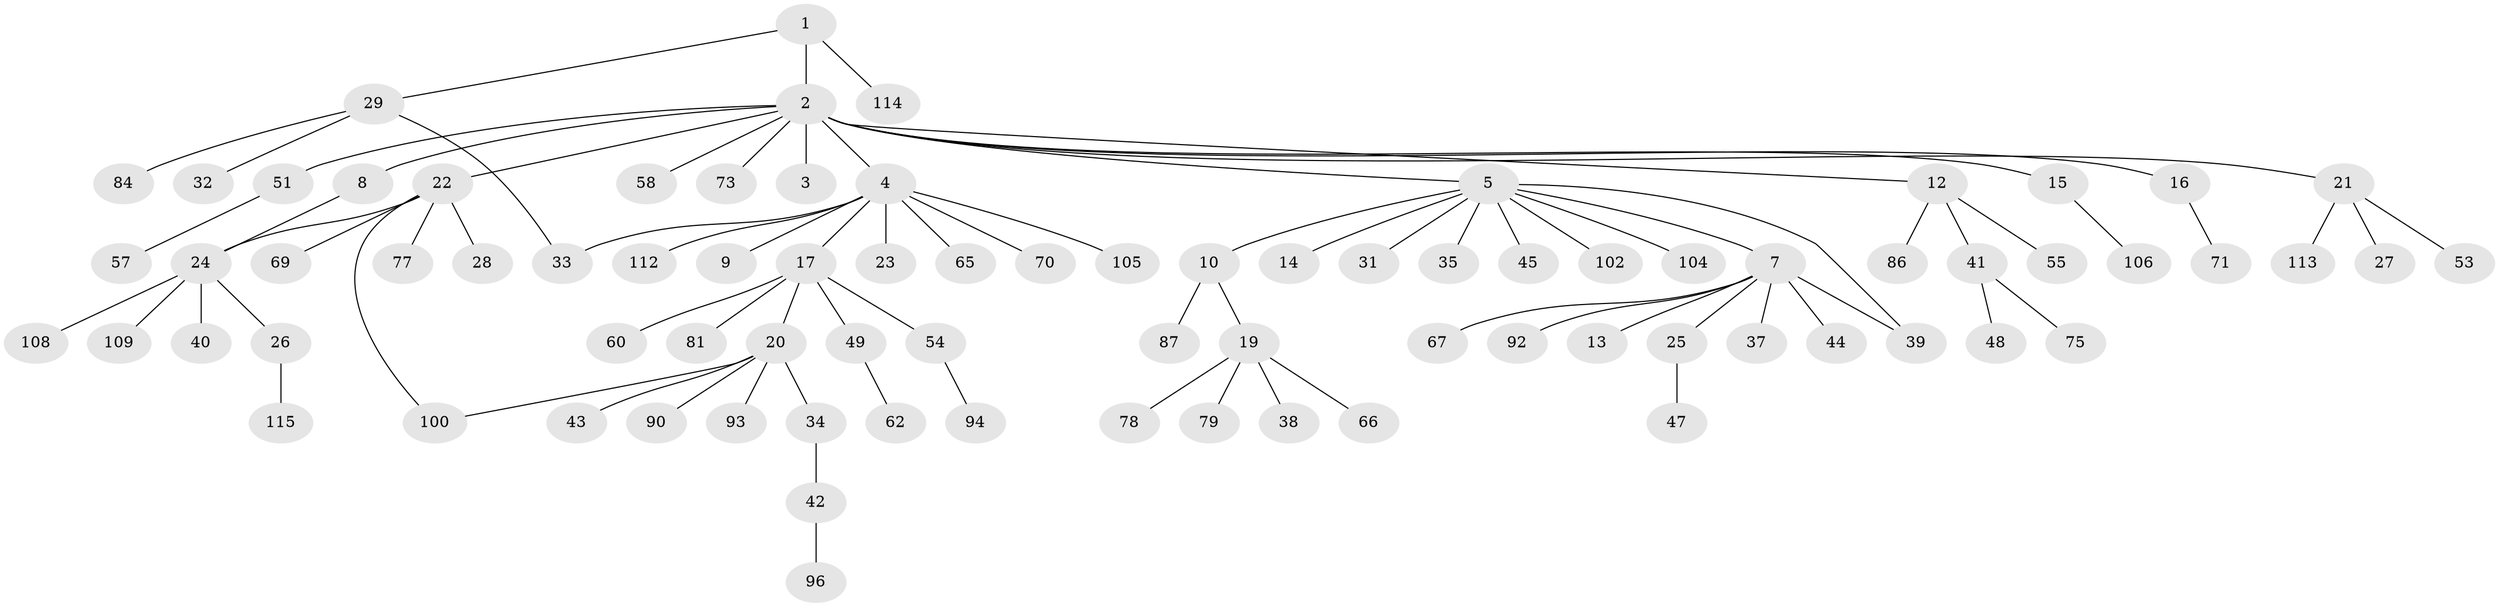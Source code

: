 // Generated by graph-tools (version 1.1) at 2025/23/03/03/25 07:23:49]
// undirected, 82 vertices, 85 edges
graph export_dot {
graph [start="1"]
  node [color=gray90,style=filled];
  1 [super="+46"];
  2 [super="+30"];
  3;
  4 [super="+6"];
  5 [super="+11"];
  7 [super="+89"];
  8 [super="+64"];
  9;
  10;
  12 [super="+74"];
  13 [super="+36"];
  14;
  15 [super="+18"];
  16 [super="+97"];
  17 [super="+76"];
  19 [super="+61"];
  20 [super="+101"];
  21 [super="+56"];
  22 [super="+68"];
  23;
  24 [super="+91"];
  25 [super="+88"];
  26;
  27;
  28;
  29 [super="+110"];
  31;
  32;
  33 [super="+63"];
  34 [super="+80"];
  35 [super="+52"];
  37;
  38 [super="+50"];
  39 [super="+82"];
  40;
  41 [super="+59"];
  42 [super="+98"];
  43;
  44;
  45 [super="+85"];
  47 [super="+95"];
  48;
  49;
  51;
  53;
  54;
  55;
  57 [super="+107"];
  58 [super="+83"];
  60;
  62 [super="+72"];
  65;
  66;
  67;
  69;
  70;
  71;
  73;
  75;
  77;
  78;
  79;
  81 [super="+103"];
  84;
  86;
  87;
  90;
  92;
  93 [super="+99"];
  94;
  96;
  100;
  102 [super="+111"];
  104;
  105;
  106;
  108;
  109;
  112;
  113;
  114;
  115;
  1 -- 2;
  1 -- 29;
  1 -- 114;
  2 -- 3;
  2 -- 4;
  2 -- 5;
  2 -- 8;
  2 -- 12;
  2 -- 15;
  2 -- 16;
  2 -- 21;
  2 -- 22;
  2 -- 51;
  2 -- 58;
  2 -- 73;
  4 -- 23;
  4 -- 65;
  4 -- 70;
  4 -- 112;
  4 -- 105;
  4 -- 17;
  4 -- 9;
  4 -- 33;
  5 -- 7;
  5 -- 10;
  5 -- 14;
  5 -- 31;
  5 -- 35;
  5 -- 39;
  5 -- 102;
  5 -- 104;
  5 -- 45;
  7 -- 13;
  7 -- 25;
  7 -- 37;
  7 -- 39;
  7 -- 44;
  7 -- 67;
  7 -- 92;
  8 -- 24;
  10 -- 19;
  10 -- 87;
  12 -- 41;
  12 -- 55;
  12 -- 86;
  15 -- 106;
  16 -- 71;
  17 -- 20;
  17 -- 49;
  17 -- 54;
  17 -- 60;
  17 -- 81;
  19 -- 38;
  19 -- 66;
  19 -- 78;
  19 -- 79;
  20 -- 34;
  20 -- 43;
  20 -- 90;
  20 -- 93;
  20 -- 100;
  21 -- 27;
  21 -- 53;
  21 -- 113;
  22 -- 24;
  22 -- 28;
  22 -- 69;
  22 -- 100;
  22 -- 77;
  24 -- 26;
  24 -- 40;
  24 -- 109;
  24 -- 108;
  25 -- 47;
  26 -- 115;
  29 -- 32;
  29 -- 33;
  29 -- 84;
  34 -- 42;
  41 -- 48;
  41 -- 75;
  42 -- 96;
  49 -- 62;
  51 -- 57;
  54 -- 94;
}
